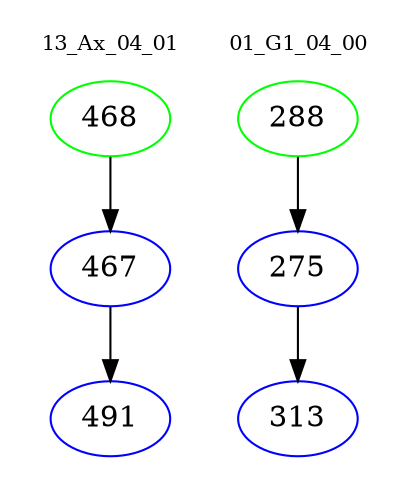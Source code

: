 digraph{
subgraph cluster_0 {
color = white
label = "13_Ax_04_01";
fontsize=10;
T0_468 [label="468", color="green"]
T0_468 -> T0_467 [color="black"]
T0_467 [label="467", color="blue"]
T0_467 -> T0_491 [color="black"]
T0_491 [label="491", color="blue"]
}
subgraph cluster_1 {
color = white
label = "01_G1_04_00";
fontsize=10;
T1_288 [label="288", color="green"]
T1_288 -> T1_275 [color="black"]
T1_275 [label="275", color="blue"]
T1_275 -> T1_313 [color="black"]
T1_313 [label="313", color="blue"]
}
}
